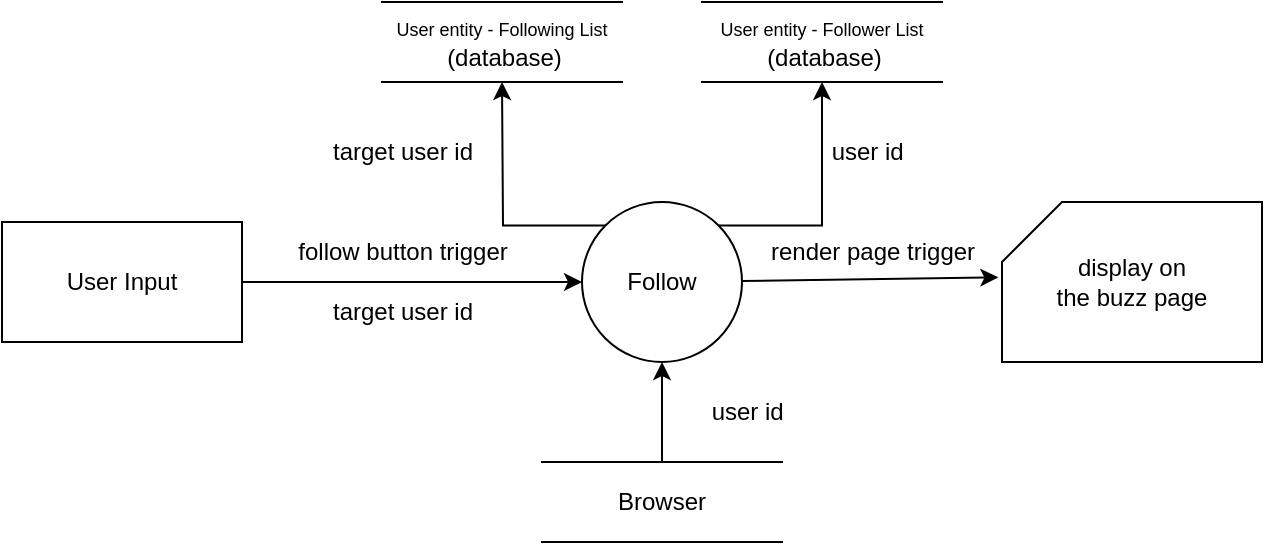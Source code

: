 <mxfile version="20.8.22" type="github">
  <diagram name="第1頁" id="IL3iJkp3xKeJsIAu66Rl">
    <mxGraphModel dx="838" dy="564" grid="1" gridSize="10" guides="1" tooltips="1" connect="1" arrows="1" fold="1" page="1" pageScale="1" pageWidth="827" pageHeight="1169" math="0" shadow="0">
      <root>
        <mxCell id="0" />
        <mxCell id="1" parent="0" />
        <mxCell id="zkDPbRPJDWIZ1ej-2Ygc-2" value="User Input" style="rounded=0;whiteSpace=wrap;html=1;" parent="1" vertex="1">
          <mxGeometry x="70" y="390" width="120" height="60" as="geometry" />
        </mxCell>
        <mxCell id="zkDPbRPJDWIZ1ej-2Ygc-3" value="display on &lt;br&gt;the buzz page" style="shape=card;whiteSpace=wrap;html=1;" parent="1" vertex="1">
          <mxGeometry x="570" y="380" width="130" height="80" as="geometry" />
        </mxCell>
        <mxCell id="zkDPbRPJDWIZ1ej-2Ygc-8" style="edgeStyle=orthogonalEdgeStyle;rounded=0;orthogonalLoop=1;jettySize=auto;html=1;exitX=0;exitY=0;exitDx=0;exitDy=0;" parent="1" source="zkDPbRPJDWIZ1ej-2Ygc-4" edge="1">
          <mxGeometry relative="1" as="geometry">
            <mxPoint x="320" y="320" as="targetPoint" />
          </mxGeometry>
        </mxCell>
        <mxCell id="zkDPbRPJDWIZ1ej-2Ygc-15" style="edgeStyle=orthogonalEdgeStyle;rounded=0;orthogonalLoop=1;jettySize=auto;html=1;exitX=1;exitY=0;exitDx=0;exitDy=0;entryX=0.5;entryY=1;entryDx=0;entryDy=0;" parent="1" source="zkDPbRPJDWIZ1ej-2Ygc-4" target="zkDPbRPJDWIZ1ej-2Ygc-14" edge="1">
          <mxGeometry relative="1" as="geometry">
            <Array as="points">
              <mxPoint x="480" y="392" />
            </Array>
          </mxGeometry>
        </mxCell>
        <mxCell id="zkDPbRPJDWIZ1ej-2Ygc-4" value="Follow" style="ellipse;whiteSpace=wrap;html=1;aspect=fixed;" parent="1" vertex="1">
          <mxGeometry x="360" y="380" width="80" height="80" as="geometry" />
        </mxCell>
        <mxCell id="zkDPbRPJDWIZ1ej-2Ygc-5" value="" style="endArrow=classic;html=1;rounded=0;exitX=1;exitY=0.5;exitDx=0;exitDy=0;entryX=0;entryY=0.5;entryDx=0;entryDy=0;" parent="1" source="zkDPbRPJDWIZ1ej-2Ygc-2" target="zkDPbRPJDWIZ1ej-2Ygc-4" edge="1">
          <mxGeometry width="50" height="50" relative="1" as="geometry">
            <mxPoint x="410" y="470" as="sourcePoint" />
            <mxPoint x="460" y="420" as="targetPoint" />
          </mxGeometry>
        </mxCell>
        <mxCell id="zkDPbRPJDWIZ1ej-2Ygc-6" value="" style="endArrow=classic;html=1;rounded=0;entryX=-0.014;entryY=0.471;entryDx=0;entryDy=0;entryPerimeter=0;" parent="1" source="zkDPbRPJDWIZ1ej-2Ygc-4" target="zkDPbRPJDWIZ1ej-2Ygc-3" edge="1">
          <mxGeometry width="50" height="50" relative="1" as="geometry">
            <mxPoint x="410" y="470" as="sourcePoint" />
            <mxPoint x="460" y="420" as="targetPoint" />
          </mxGeometry>
        </mxCell>
        <mxCell id="zkDPbRPJDWIZ1ej-2Ygc-11" value="&lt;font style=&quot;font-size: 9px;&quot;&gt;User entity - Following List &amp;nbsp;&lt;/font&gt;(database)" style="shape=partialRectangle;whiteSpace=wrap;html=1;left=0;right=0;fillColor=none;rounded=0;strokeColor=default;fontFamily=Helvetica;fontSize=12;fontColor=default;" parent="1" vertex="1">
          <mxGeometry x="260" y="280" width="120" height="40" as="geometry" />
        </mxCell>
        <mxCell id="zkDPbRPJDWIZ1ej-2Ygc-12" value="follow button trigger" style="text;html=1;align=center;verticalAlign=middle;resizable=0;points=[];autosize=1;strokeColor=none;fillColor=none;" parent="1" vertex="1">
          <mxGeometry x="205" y="390" width="130" height="30" as="geometry" />
        </mxCell>
        <mxCell id="zkDPbRPJDWIZ1ej-2Ygc-14" value="&lt;font style=&quot;border-color: var(--border-color); font-size: 9px;&quot;&gt;User entity - Follower List &amp;nbsp;&lt;/font&gt;(database)" style="shape=partialRectangle;whiteSpace=wrap;html=1;left=0;right=0;fillColor=none;rounded=0;strokeColor=default;fontFamily=Helvetica;fontSize=12;fontColor=default;" parent="1" vertex="1">
          <mxGeometry x="420" y="280" width="120" height="40" as="geometry" />
        </mxCell>
        <mxCell id="zkDPbRPJDWIZ1ej-2Ygc-16" value="user id&amp;nbsp;" style="text;html=1;align=center;verticalAlign=middle;resizable=0;points=[];autosize=1;strokeColor=none;fillColor=none;" parent="1" vertex="1">
          <mxGeometry x="414" y="470" width="60" height="30" as="geometry" />
        </mxCell>
        <mxCell id="zkDPbRPJDWIZ1ej-2Ygc-19" style="edgeStyle=orthogonalEdgeStyle;rounded=0;orthogonalLoop=1;jettySize=auto;html=1;" parent="1" source="zkDPbRPJDWIZ1ej-2Ygc-17" target="zkDPbRPJDWIZ1ej-2Ygc-4" edge="1">
          <mxGeometry relative="1" as="geometry" />
        </mxCell>
        <mxCell id="zkDPbRPJDWIZ1ej-2Ygc-17" value="Browser" style="shape=partialRectangle;whiteSpace=wrap;html=1;left=0;right=0;fillColor=none;rounded=0;strokeColor=default;fontFamily=Helvetica;fontSize=12;fontColor=default;" parent="1" vertex="1">
          <mxGeometry x="340" y="510" width="120" height="40" as="geometry" />
        </mxCell>
        <mxCell id="zkDPbRPJDWIZ1ej-2Ygc-20" value="target user id" style="text;html=1;align=center;verticalAlign=middle;resizable=0;points=[];autosize=1;strokeColor=none;fillColor=none;" parent="1" vertex="1">
          <mxGeometry x="225" y="420" width="90" height="30" as="geometry" />
        </mxCell>
        <mxCell id="zkDPbRPJDWIZ1ej-2Ygc-21" value="target user id" style="text;html=1;align=center;verticalAlign=middle;resizable=0;points=[];autosize=1;strokeColor=none;fillColor=none;" parent="1" vertex="1">
          <mxGeometry x="225" y="340" width="90" height="30" as="geometry" />
        </mxCell>
        <mxCell id="zkDPbRPJDWIZ1ej-2Ygc-22" value="user id&amp;nbsp;" style="text;html=1;align=center;verticalAlign=middle;resizable=0;points=[];autosize=1;strokeColor=none;fillColor=none;" parent="1" vertex="1">
          <mxGeometry x="474" y="340" width="60" height="30" as="geometry" />
        </mxCell>
        <mxCell id="zkDPbRPJDWIZ1ej-2Ygc-23" value="&lt;font style=&quot;font-size: 12px;&quot;&gt;render page trigger&lt;/font&gt;" style="text;html=1;align=center;verticalAlign=middle;resizable=0;points=[];autosize=1;strokeColor=none;fillColor=none;fontSize=9;" parent="1" vertex="1">
          <mxGeometry x="440" y="390" width="130" height="30" as="geometry" />
        </mxCell>
      </root>
    </mxGraphModel>
  </diagram>
</mxfile>
